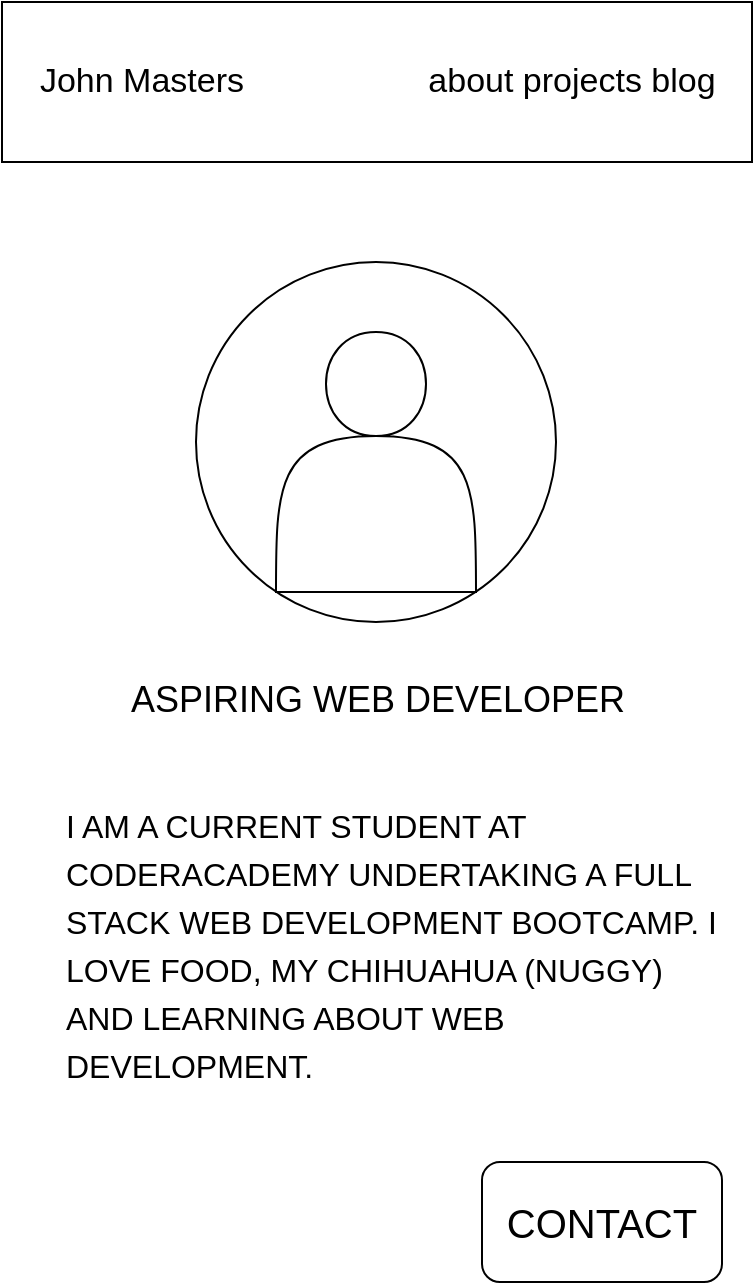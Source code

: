<mxfile version="20.2.3" type="device" pages="15"><diagram id="-Eg_fB1a26bI-QVa1ku9" name="mobile-index"><mxGraphModel dx="946" dy="587" grid="1" gridSize="10" guides="1" tooltips="1" connect="1" arrows="1" fold="1" page="1" pageScale="1" pageWidth="375" pageHeight="667" background="none" math="0" shadow="0"><root><mxCell id="0"/><mxCell id="1" parent="0"/><mxCell id="2C41ZASErjQ2a6DNqvWQ-2" value="&lt;div align=&quot;center&quot;&gt;&lt;br&gt;&lt;/div&gt;" style="rounded=0;whiteSpace=wrap;html=1;align=left;fontColor=#FFFFFF;" parent="1" vertex="1"><mxGeometry width="375" height="80" as="geometry"/></mxCell><mxCell id="2C41ZASErjQ2a6DNqvWQ-3" value="John Masters" style="text;html=1;strokeColor=none;fillColor=none;align=center;verticalAlign=middle;whiteSpace=wrap;rounded=0;fontSize=17;" parent="1" vertex="1"><mxGeometry y="25" width="140" height="30" as="geometry"/></mxCell><mxCell id="2C41ZASErjQ2a6DNqvWQ-6" value="&lt;div style=&quot;font-size: 17px;&quot; align=&quot;right&quot;&gt;about projects blog&lt;br style=&quot;font-size: 17px;&quot;&gt;&lt;/div&gt;" style="text;html=1;strokeColor=none;fillColor=none;align=center;verticalAlign=middle;whiteSpace=wrap;rounded=0;fontColor=#000000;fontSize=17;" parent="1" vertex="1"><mxGeometry x="195" y="25" width="180" height="30" as="geometry"/></mxCell><mxCell id="optrrjgQ3KV51tLDJ4c4-1" value="ASPIRING WEB DEVELOPER" style="text;html=1;strokeColor=none;fillColor=none;align=center;verticalAlign=middle;whiteSpace=wrap;rounded=0;fontSize=18;fontColor=#000000;" parent="1" vertex="1"><mxGeometry x="63" y="334" width="250" height="30" as="geometry"/></mxCell><mxCell id="optrrjgQ3KV51tLDJ4c4-3" value="" style="ellipse;whiteSpace=wrap;html=1;aspect=fixed;fontSize=20;fontColor=#000000;" parent="1" vertex="1"><mxGeometry x="97" y="130" width="180" height="180" as="geometry"/></mxCell><mxCell id="optrrjgQ3KV51tLDJ4c4-5" value="&lt;div align=&quot;center&quot;&gt;CONTACT&lt;/div&gt;" style="rounded=1;whiteSpace=wrap;html=1;fontSize=20;fontColor=#000000;align=center;" parent="1" vertex="1"><mxGeometry x="240" y="580" width="120" height="60" as="geometry"/></mxCell><mxCell id="WeJqWOeOHyrqZr63YCQU-1" value="&lt;font style=&quot;font-size: 16px;&quot;&gt;&lt;font style=&quot;font-size: 16px;&quot;&gt;I AM A CURRENT STUDENT AT CODERACADEMY UNDERTAKING A FULL STACK WEB DEVELOPMENT BOOTCAMP. I LOVE FOOD, MY CHIHUAHUA (NUGGY) AND &lt;/font&gt;LEARNING ABOUT WEB DEVELOPMENT.&lt;br&gt;&lt;/font&gt;" style="text;html=1;strokeColor=none;fillColor=none;align=left;verticalAlign=middle;whiteSpace=wrap;rounded=0;fontSize=20;fontColor=#000000;" parent="1" vertex="1"><mxGeometry x="30" y="410" width="330" height="120" as="geometry"/></mxCell><mxCell id="VcGDviM-e669FyuJSmpA-1" value="" style="shape=actor;whiteSpace=wrap;html=1;fontSize=20;fontColor=#000000;" parent="1" vertex="1"><mxGeometry x="137" y="165" width="100" height="130" as="geometry"/></mxCell></root></mxGraphModel></diagram><diagram name="mobile-about" id="ys8XOZ05LrauWwT6X7n-"><mxGraphModel dx="946" dy="587" grid="1" gridSize="10" guides="1" tooltips="1" connect="1" arrows="1" fold="1" page="1" pageScale="1" pageWidth="375" pageHeight="667" math="0" shadow="0"><root><mxCell id="JtzGYCs3OwT1d86Ngi5C-0"/><mxCell id="JtzGYCs3OwT1d86Ngi5C-1" parent="JtzGYCs3OwT1d86Ngi5C-0"/><mxCell id="JtzGYCs3OwT1d86Ngi5C-2" value="&lt;div align=&quot;center&quot;&gt;&lt;br&gt;&lt;/div&gt;" style="rounded=0;whiteSpace=wrap;html=1;align=left;fontColor=#FFFFFF;" parent="JtzGYCs3OwT1d86Ngi5C-1" vertex="1"><mxGeometry width="375" height="80" as="geometry"/></mxCell><mxCell id="JtzGYCs3OwT1d86Ngi5C-3" value="John Masters" style="text;html=1;strokeColor=none;fillColor=none;align=center;verticalAlign=middle;whiteSpace=wrap;rounded=0;fontSize=17;" parent="JtzGYCs3OwT1d86Ngi5C-1" vertex="1"><mxGeometry y="25" width="140" height="30" as="geometry"/></mxCell><mxCell id="JtzGYCs3OwT1d86Ngi5C-4" value="&lt;div style=&quot;font-size: 17px;&quot; align=&quot;right&quot;&gt;about projects blog&lt;br style=&quot;font-size: 17px;&quot;&gt;&lt;/div&gt;" style="text;html=1;strokeColor=none;fillColor=none;align=center;verticalAlign=middle;whiteSpace=wrap;rounded=0;fontColor=#000000;fontSize=17;" parent="JtzGYCs3OwT1d86Ngi5C-1" vertex="1"><mxGeometry x="195" y="25" width="180" height="30" as="geometry"/></mxCell><mxCell id="JtzGYCs3OwT1d86Ngi5C-7" value="&lt;div align=&quot;center&quot;&gt;CONTACT&lt;/div&gt;" style="rounded=1;whiteSpace=wrap;html=1;fontSize=20;fontColor=#000000;align=center;" parent="JtzGYCs3OwT1d86Ngi5C-1" vertex="1"><mxGeometry x="240" y="580" width="120" height="60" as="geometry"/></mxCell><mxCell id="aIlKYVZ9gPzYrQ9vW4Iw-0" value="&lt;h1 style=&quot;font-size: 21px;&quot;&gt;HELLO, I AM JOHN MASTERS.&lt;/h1&gt;&lt;p style=&quot;font-size: 20px;&quot;&gt;LOREM IPSUM DOLOR SIT AMET CONSECTETUR ADIPISICING ELIT. REPUDIANDAE &lt;br/&gt;NIHIL SOLUTA DISTINCTIO NOBIS HIC? NOBIS ATQUE EOS DESERUNT QUIDEM &lt;br/&gt;REPREHENDERIT, QUAS NECESSITATIBUS A VOLUPATUM EX TENETUR ASPERIORES &lt;br/&gt;MAJORES RATIONE APERIAM.&lt;/p&gt;" style="text;html=1;strokeColor=none;fillColor=none;spacing=5;spacingTop=-20;whiteSpace=wrap;overflow=hidden;rounded=0;fontSize=20;fontColor=#000000;" parent="JtzGYCs3OwT1d86Ngi5C-1" vertex="1"><mxGeometry x="38" y="140" width="300" height="380" as="geometry"/></mxCell></root></mxGraphModel></diagram><diagram name="mobile-projects" id="xz2NclYSIJVz3w13a_a0"><mxGraphModel dx="946" dy="587" grid="1" gridSize="10" guides="1" tooltips="1" connect="1" arrows="1" fold="1" page="1" pageScale="1" pageWidth="375" pageHeight="667" math="0" shadow="0"><root><mxCell id="zkIobvg0U4ZJdfGTMyPi-0"/><mxCell id="zkIobvg0U4ZJdfGTMyPi-1" parent="zkIobvg0U4ZJdfGTMyPi-0"/><mxCell id="zkIobvg0U4ZJdfGTMyPi-2" value="&lt;div align=&quot;center&quot;&gt;&lt;br&gt;&lt;/div&gt;" style="rounded=0;whiteSpace=wrap;html=1;align=left;fontColor=#FFFFFF;" parent="zkIobvg0U4ZJdfGTMyPi-1" vertex="1"><mxGeometry width="375" height="80" as="geometry"/></mxCell><mxCell id="zkIobvg0U4ZJdfGTMyPi-3" value="John Masters" style="text;html=1;strokeColor=none;fillColor=none;align=center;verticalAlign=middle;whiteSpace=wrap;rounded=0;fontSize=17;" parent="zkIobvg0U4ZJdfGTMyPi-1" vertex="1"><mxGeometry y="25" width="140" height="30" as="geometry"/></mxCell><mxCell id="zkIobvg0U4ZJdfGTMyPi-4" value="&lt;div style=&quot;font-size: 17px;&quot; align=&quot;right&quot;&gt;about projects blog&lt;br style=&quot;font-size: 17px;&quot;&gt;&lt;/div&gt;" style="text;html=1;strokeColor=none;fillColor=none;align=center;verticalAlign=middle;whiteSpace=wrap;rounded=0;fontColor=#000000;fontSize=17;" parent="zkIobvg0U4ZJdfGTMyPi-1" vertex="1"><mxGeometry x="195" y="25" width="180" height="30" as="geometry"/></mxCell><mxCell id="zkIobvg0U4ZJdfGTMyPi-5" value="&lt;div align=&quot;center&quot;&gt;CONTACT&lt;/div&gt;" style="rounded=1;whiteSpace=wrap;html=1;fontSize=20;fontColor=#000000;align=center;" parent="zkIobvg0U4ZJdfGTMyPi-1" vertex="1"><mxGeometry x="240" y="580" width="120" height="60" as="geometry"/></mxCell><mxCell id="QSytDaHSjZQEf2bVYEGm-1" value="" style="rounded=1;whiteSpace=wrap;html=1;strokeWidth=2;fillWeight=4;hachureGap=8;hachureAngle=45;fillColor=#1ba1e2;sketch=1;fontSize=26;fontColor=#000000;" parent="zkIobvg0U4ZJdfGTMyPi-1" vertex="1"><mxGeometry x="42" y="140" width="292" height="200" as="geometry"/></mxCell><mxCell id="xzmsCuegMMiB6AyX2A2M-1" value="&lt;h1 align=&quot;center&quot;&gt;Project Title&lt;br&gt;&lt;/h1&gt;&lt;p align=&quot;center&quot;&gt;Lorem ipsum dolor sit amet, consectetur adipisicing elit, sed do eiusmod tempor incididunt ut labore et dolore magna aliqua.&lt;/p&gt;" style="text;html=1;strokeColor=none;fillColor=none;spacing=5;spacingTop=-20;whiteSpace=wrap;overflow=hidden;rounded=0;fontSize=12;fontColor=#FF0000;verticalAlign=top;align=center;" parent="zkIobvg0U4ZJdfGTMyPi-1" vertex="1"><mxGeometry x="42" y="180" width="288" height="110" as="geometry"/></mxCell><mxCell id="xzmsCuegMMiB6AyX2A2M-5" value="" style="rounded=1;whiteSpace=wrap;html=1;strokeWidth=2;fillWeight=4;hachureGap=8;hachureAngle=45;fillColor=#1ba1e2;sketch=1;fontSize=26;fontColor=#000000;" parent="zkIobvg0U4ZJdfGTMyPi-1" vertex="1"><mxGeometry x="42" y="370" width="292" height="200" as="geometry"/></mxCell><mxCell id="xzmsCuegMMiB6AyX2A2M-6" value="&lt;h1 align=&quot;center&quot;&gt;Project Title&lt;br&gt;&lt;/h1&gt;&lt;p align=&quot;center&quot;&gt;Lorem ipsum dolor sit amet, consectetur adipisicing elit, sed do eiusmod tempor incididunt ut labore et dolore magna aliqua.&lt;/p&gt;" style="text;html=1;strokeColor=none;fillColor=none;spacing=5;spacingTop=-20;whiteSpace=wrap;overflow=hidden;rounded=0;fontSize=12;fontColor=#FF0000;verticalAlign=top;align=center;" parent="zkIobvg0U4ZJdfGTMyPi-1" vertex="1"><mxGeometry x="42" y="410" width="288" height="110" as="geometry"/></mxCell></root></mxGraphModel></diagram><diagram name="mobile-blogs" id="FemOubpAxG0hJMg_dUW5"><mxGraphModel dx="946" dy="725" grid="1" gridSize="10" guides="1" tooltips="1" connect="1" arrows="1" fold="1" page="1" pageScale="1" pageWidth="375" pageHeight="667" math="0" shadow="0"><root><mxCell id="mm9bXco2QXOWr-5J3ZGz-0"/><mxCell id="mm9bXco2QXOWr-5J3ZGz-1" parent="mm9bXco2QXOWr-5J3ZGz-0"/><mxCell id="mm9bXco2QXOWr-5J3ZGz-2" value="&lt;div align=&quot;center&quot;&gt;&lt;br&gt;&lt;/div&gt;" style="rounded=0;whiteSpace=wrap;html=1;align=left;fontColor=#FFFFFF;" parent="mm9bXco2QXOWr-5J3ZGz-1" vertex="1"><mxGeometry width="375" height="80" as="geometry"/></mxCell><mxCell id="mm9bXco2QXOWr-5J3ZGz-3" value="John Masters" style="text;html=1;strokeColor=none;fillColor=none;align=center;verticalAlign=middle;whiteSpace=wrap;rounded=0;fontSize=17;" parent="mm9bXco2QXOWr-5J3ZGz-1" vertex="1"><mxGeometry y="25" width="140" height="30" as="geometry"/></mxCell><mxCell id="mm9bXco2QXOWr-5J3ZGz-4" value="&lt;div style=&quot;font-size: 17px;&quot; align=&quot;right&quot;&gt;about projects blog&lt;br style=&quot;font-size: 17px;&quot;&gt;&lt;/div&gt;" style="text;html=1;strokeColor=none;fillColor=none;align=center;verticalAlign=middle;whiteSpace=wrap;rounded=0;fontColor=#000000;fontSize=17;" parent="mm9bXco2QXOWr-5J3ZGz-1" vertex="1"><mxGeometry x="195" y="25" width="180" height="30" as="geometry"/></mxCell><mxCell id="mm9bXco2QXOWr-5J3ZGz-5" value="&lt;div align=&quot;center&quot;&gt;CONTACT&lt;/div&gt;" style="rounded=1;whiteSpace=wrap;html=1;fontSize=20;fontColor=#000000;align=center;" parent="mm9bXco2QXOWr-5J3ZGz-1" vertex="1"><mxGeometry x="240" y="580" width="120" height="60" as="geometry"/></mxCell><mxCell id="iCOLfpKaGlsw_TnJRy_I-2" value="img" style="rounded=0;whiteSpace=wrap;html=1;fontSize=38;fontColor=#FF0000;" parent="mm9bXco2QXOWr-5J3ZGz-1" vertex="1"><mxGeometry x="22" y="120" width="160" height="120" as="geometry"/></mxCell><mxCell id="dE90YiHIYENf2gbAa1Oq-0" value="&lt;h1 style=&quot;font-size: 13px;&quot;&gt;&lt;font style=&quot;font-size: 13px;&quot;&gt;BLOG TITLE&lt;/font&gt;&lt;/h1&gt;&lt;p style=&quot;font-size: 13px;&quot;&gt;&lt;font style=&quot;font-size: 13px;&quot;&gt;LOREM IPSUM DOLOR SIT AMET CONSECTETUR ADIPISICING ELIT. REPUDIANDAE &lt;br style=&quot;font-size: 13px;&quot;&gt;NIHIL SOLUTA DISTINCTIO NOBIS HIC?&lt;br&gt;&lt;/font&gt;&lt;/p&gt;" style="text;html=1;strokeColor=none;fillColor=none;spacing=5;spacingTop=-20;whiteSpace=wrap;overflow=hidden;rounded=0;fontSize=13;fontColor=#000000;" parent="mm9bXco2QXOWr-5J3ZGz-1" vertex="1"><mxGeometry x="181" y="120" width="172" height="120" as="geometry"/></mxCell><mxCell id="dE90YiHIYENf2gbAa1Oq-1" value="img" style="rounded=0;whiteSpace=wrap;html=1;fontSize=38;fontColor=#FF0000;" parent="mm9bXco2QXOWr-5J3ZGz-1" vertex="1"><mxGeometry x="193" y="274" width="160" height="120" as="geometry"/></mxCell><mxCell id="dE90YiHIYENf2gbAa1Oq-2" value="&lt;h1 style=&quot;font-size: 13px;&quot;&gt;&lt;font style=&quot;font-size: 13px;&quot;&gt;BLOG TITLE&lt;/font&gt;&lt;/h1&gt;&lt;p style=&quot;font-size: 13px;&quot;&gt;&lt;font style=&quot;font-size: 13px;&quot;&gt;LOREM IPSUM DOLOR SIT AMET CONSECTETUR ADIPISICING ELIT. REPUDIANDAE &lt;br style=&quot;font-size: 13px;&quot;&gt;NIHIL SOLUTA DISTINCTIO NOBIS HIC?&lt;br&gt;&lt;/font&gt;&lt;/p&gt;" style="text;html=1;strokeColor=none;fillColor=none;spacing=5;spacingTop=-20;whiteSpace=wrap;overflow=hidden;rounded=0;fontSize=13;fontColor=#000000;" parent="mm9bXco2QXOWr-5J3ZGz-1" vertex="1"><mxGeometry x="21" y="274" width="172" height="120" as="geometry"/></mxCell><mxCell id="dE90YiHIYENf2gbAa1Oq-3" value="img" style="rounded=0;whiteSpace=wrap;html=1;fontSize=38;fontColor=#FF0000;" parent="mm9bXco2QXOWr-5J3ZGz-1" vertex="1"><mxGeometry x="22" y="430" width="160" height="120" as="geometry"/></mxCell><mxCell id="dE90YiHIYENf2gbAa1Oq-4" value="&lt;h1 style=&quot;font-size: 13px;&quot;&gt;&lt;font style=&quot;font-size: 13px;&quot;&gt;BLOG TITLE&lt;/font&gt;&lt;/h1&gt;&lt;p style=&quot;font-size: 13px;&quot;&gt;&lt;font style=&quot;font-size: 13px;&quot;&gt;LOREM IPSUM DOLOR SIT AMET CONSECTETUR ADIPISICING ELIT. REPUDIANDAE &lt;br style=&quot;font-size: 13px;&quot;&gt;NIHIL SOLUTA DISTINCTIO NOBIS HIC?&lt;br&gt;&lt;/font&gt;&lt;/p&gt;" style="text;html=1;strokeColor=none;fillColor=none;spacing=5;spacingTop=-20;whiteSpace=wrap;overflow=hidden;rounded=0;fontSize=13;fontColor=#000000;" parent="mm9bXco2QXOWr-5J3ZGz-1" vertex="1"><mxGeometry x="181" y="430" width="172" height="120" as="geometry"/></mxCell></root></mxGraphModel></diagram><diagram name="mobile-blog-expanded" id="Bi7lje4E60a1TUkykYnZ"><mxGraphModel dx="946" dy="725" grid="1" gridSize="10" guides="1" tooltips="1" connect="1" arrows="1" fold="1" page="1" pageScale="1" pageWidth="375" pageHeight="667" math="0" shadow="0"><root><mxCell id="g-2mu_i4tXcUu3l6Sk-Q-0"/><mxCell id="g-2mu_i4tXcUu3l6Sk-Q-1" parent="g-2mu_i4tXcUu3l6Sk-Q-0"/><mxCell id="g-2mu_i4tXcUu3l6Sk-Q-2" value="&lt;div align=&quot;center&quot;&gt;&lt;br&gt;&lt;/div&gt;" style="rounded=0;whiteSpace=wrap;html=1;align=left;fontColor=#FFFFFF;" parent="g-2mu_i4tXcUu3l6Sk-Q-1" vertex="1"><mxGeometry width="375" height="80" as="geometry"/></mxCell><mxCell id="g-2mu_i4tXcUu3l6Sk-Q-3" value="John Masters" style="text;html=1;strokeColor=none;fillColor=none;align=center;verticalAlign=middle;whiteSpace=wrap;rounded=0;fontSize=17;" parent="g-2mu_i4tXcUu3l6Sk-Q-1" vertex="1"><mxGeometry y="25" width="140" height="30" as="geometry"/></mxCell><mxCell id="g-2mu_i4tXcUu3l6Sk-Q-4" value="&lt;div style=&quot;font-size: 17px;&quot; align=&quot;right&quot;&gt;about projects blog&lt;br style=&quot;font-size: 17px;&quot;&gt;&lt;/div&gt;" style="text;html=1;strokeColor=none;fillColor=none;align=center;verticalAlign=middle;whiteSpace=wrap;rounded=0;fontColor=#000000;fontSize=17;" parent="g-2mu_i4tXcUu3l6Sk-Q-1" vertex="1"><mxGeometry x="195" y="25" width="180" height="30" as="geometry"/></mxCell><mxCell id="g-2mu_i4tXcUu3l6Sk-Q-5" value="&lt;div align=&quot;center&quot;&gt;CONTACT&lt;/div&gt;" style="rounded=1;whiteSpace=wrap;html=1;fontSize=20;fontColor=#000000;align=center;" parent="g-2mu_i4tXcUu3l6Sk-Q-1" vertex="1"><mxGeometry x="240" y="580" width="120" height="60" as="geometry"/></mxCell><mxCell id="g-2mu_i4tXcUu3l6Sk-Q-6" value="img" style="rounded=0;whiteSpace=wrap;html=1;fontSize=38;fontColor=#FF0000;" parent="g-2mu_i4tXcUu3l6Sk-Q-1" vertex="1"><mxGeometry x="54" y="110" width="267" height="160" as="geometry"/></mxCell><mxCell id="g-2mu_i4tXcUu3l6Sk-Q-7" value="&lt;h1 style=&quot;font-size: 16px;&quot;&gt;&lt;font style=&quot;font-size: 16px;&quot;&gt;BLOG TITLE&lt;/font&gt;&lt;/h1&gt;&lt;p style=&quot;font-size: 16px;&quot;&gt;&lt;font style=&quot;font-size: 16px;&quot;&gt;&lt;span style=&quot;&quot;&gt;LOREM IPSUM DOLOR SIT AMET CONSECTETUR ADIPISICING ELIT. REPUDIANDAE&lt;/span&gt;&lt;br style=&quot;&quot;&gt;&lt;span style=&quot;&quot;&gt;NIHIL SOLUTA DISTINCTIO NOBIS HIC? NOBIS ATQUE EOS DESERUNT QUIDEM&lt;/span&gt;&lt;br style=&quot;&quot;&gt;&lt;span style=&quot;&quot;&gt;REPREHENDERIT, QUAS NECESSITATIBUS A VOLUPATUM EX TENETUR ASPERIORES&lt;/span&gt;&lt;br style=&quot;&quot;&gt;&lt;span style=&quot;&quot;&gt;MAJORES RATIONE APERIAM.&lt;/span&gt;&lt;br&gt;&lt;/font&gt;&lt;/p&gt;" style="text;html=1;strokeColor=none;fillColor=none;spacing=5;spacingTop=-20;whiteSpace=wrap;overflow=hidden;rounded=0;fontSize=13;fontColor=#000000;" parent="g-2mu_i4tXcUu3l6Sk-Q-1" vertex="1"><mxGeometry x="54" y="300" width="266" height="250" as="geometry"/></mxCell></root></mxGraphModel></diagram><diagram id="m0ULr5zHe02xdXgHXYFi" name="tablet-index"><mxGraphModel dx="946" dy="725" grid="1" gridSize="10" guides="1" tooltips="1" connect="1" arrows="1" fold="1" page="1" pageScale="1" pageWidth="1002" pageHeight="626" math="0" shadow="0"><root><mxCell id="0"/><mxCell id="1" parent="0"/><mxCell id="cnzvRSNy0oKob5G_-ViG-1" value="&lt;div align=&quot;center&quot;&gt;&lt;br&gt;&lt;/div&gt;" style="rounded=0;whiteSpace=wrap;html=1;align=left;fontColor=#FFFFFF;" parent="1" vertex="1"><mxGeometry width="1000" height="80" as="geometry"/></mxCell><mxCell id="cnzvRSNy0oKob5G_-ViG-2" value="John Masters" style="text;html=1;strokeColor=none;fillColor=none;align=center;verticalAlign=middle;whiteSpace=wrap;rounded=0;fontSize=18;" parent="1" vertex="1"><mxGeometry y="25" width="150" height="30" as="geometry"/></mxCell><mxCell id="cnzvRSNy0oKob5G_-ViG-3" value="&lt;div style=&quot;font-size: 18px;&quot; align=&quot;right&quot;&gt;about projects blog&lt;br style=&quot;font-size: 18px;&quot;&gt;&lt;/div&gt;" style="text;html=1;strokeColor=none;fillColor=none;align=center;verticalAlign=middle;whiteSpace=wrap;rounded=0;fontColor=#000000;fontSize=18;" parent="1" vertex="1"><mxGeometry x="820" y="25" width="180" height="30" as="geometry"/></mxCell><mxCell id="Fgb8xhETYfOSvgyUPoon-1" value="ASPIRING WEB DEVELOPER" style="text;html=1;strokeColor=none;fillColor=none;align=center;verticalAlign=middle;whiteSpace=wrap;rounded=0;fontSize=18;fontColor=#000000;" parent="1" vertex="1"><mxGeometry x="170" y="25" width="250" height="30" as="geometry"/></mxCell><mxCell id="7Zqe7KaZSrgaq1m5t1VU-1" value="&lt;div style=&quot;font-size: 20px;&quot; align=&quot;left&quot;&gt;&lt;font style=&quot;font-size: 20px;&quot;&gt;Mobile: 0413 515 596&lt;/font&gt;&lt;font style=&quot;font-size: 20px;&quot;&gt;&lt;br style=&quot;&quot;&gt;&lt;font style=&quot;font-size: 20px;&quot;&gt;Email: johnmasters@email.com&lt;/font&gt;&lt;/font&gt;&lt;font style=&quot;font-size: 20px;&quot;&gt;&lt;br style=&quot;&quot;&gt;&lt;/font&gt;&lt;/div&gt;&lt;font style=&quot;font-size: 20px;&quot;&gt;GitHub: github.com/john-masters&lt;br style=&quot;&quot;&gt;&lt;/font&gt;" style="rounded=1;whiteSpace=wrap;html=1;fontSize=13;fontColor=#000000;align=left;spacingLeft=10;" parent="1" vertex="1"><mxGeometry x="640" y="500" width="320" height="100" as="geometry"/></mxCell><mxCell id="8wfz5MoODnic32KCOV3B-1" value="ASPIRING WEB DEVELOPER" style="text;html=1;strokeColor=none;fillColor=none;align=center;verticalAlign=middle;whiteSpace=wrap;rounded=0;fontSize=18;fontColor=#000000;" parent="1" vertex="1"><mxGeometry x="43" y="354" width="250" height="30" as="geometry"/></mxCell><mxCell id="8wfz5MoODnic32KCOV3B-3" value="&lt;font style=&quot;font-size: 16px;&quot;&gt;&lt;font style=&quot;font-size: 16px;&quot;&gt;I AM A CURRENT STUDENT AT CODERACADEMY UNDERTAKING A FULL STACK WEB DEVELOPMENT BOOTCAMP. I LOVE FOOD, MY CHIHUAHUA (NUGGY) AND &lt;/font&gt;LEARNING ABOUT WEB DEVELOPMENT.&lt;br&gt;&lt;/font&gt;" style="text;html=1;strokeColor=none;fillColor=none;align=left;verticalAlign=middle;whiteSpace=wrap;rounded=0;fontSize=20;fontColor=#000000;" parent="1" vertex="1"><mxGeometry x="350" y="210" width="330" height="120" as="geometry"/></mxCell><mxCell id="8PgEnCGNz8MZevep_iZL-1" value="" style="ellipse;whiteSpace=wrap;html=1;aspect=fixed;fontSize=20;fontColor=#000000;" parent="1" vertex="1"><mxGeometry x="78" y="150" width="180" height="180" as="geometry"/></mxCell><mxCell id="8PgEnCGNz8MZevep_iZL-2" value="" style="shape=actor;whiteSpace=wrap;html=1;fontSize=20;fontColor=#000000;" parent="1" vertex="1"><mxGeometry x="109.5" y="160" width="117" height="140" as="geometry"/></mxCell></root></mxGraphModel></diagram><diagram name="tablet-about" id="cUe1b2G5dN67sagBYHUY"><mxGraphModel dx="946" dy="725" grid="1" gridSize="10" guides="1" tooltips="1" connect="1" arrows="1" fold="1" page="1" pageScale="1" pageWidth="1002" pageHeight="626" math="0" shadow="0"><root><mxCell id="AT65xl6nvYKamRGWHYuY-0"/><mxCell id="AT65xl6nvYKamRGWHYuY-1" parent="AT65xl6nvYKamRGWHYuY-0"/><mxCell id="AT65xl6nvYKamRGWHYuY-2" value="&lt;div align=&quot;center&quot;&gt;&lt;br&gt;&lt;/div&gt;" style="rounded=0;whiteSpace=wrap;html=1;align=left;fontColor=#FFFFFF;" parent="AT65xl6nvYKamRGWHYuY-1" vertex="1"><mxGeometry width="1000" height="80" as="geometry"/></mxCell><mxCell id="AT65xl6nvYKamRGWHYuY-3" value="John Masters" style="text;html=1;strokeColor=none;fillColor=none;align=center;verticalAlign=middle;whiteSpace=wrap;rounded=0;fontSize=18;" parent="AT65xl6nvYKamRGWHYuY-1" vertex="1"><mxGeometry y="25" width="150" height="30" as="geometry"/></mxCell><mxCell id="AT65xl6nvYKamRGWHYuY-4" value="&lt;div style=&quot;font-size: 18px;&quot; align=&quot;right&quot;&gt;about projects blog&lt;br style=&quot;font-size: 18px;&quot;&gt;&lt;/div&gt;" style="text;html=1;strokeColor=none;fillColor=none;align=center;verticalAlign=middle;whiteSpace=wrap;rounded=0;fontColor=#000000;fontSize=18;" parent="AT65xl6nvYKamRGWHYuY-1" vertex="1"><mxGeometry x="820" y="25" width="180" height="30" as="geometry"/></mxCell><mxCell id="AT65xl6nvYKamRGWHYuY-5" value="ASPIRING WEB DEVELOPER" style="text;html=1;strokeColor=none;fillColor=none;align=center;verticalAlign=middle;whiteSpace=wrap;rounded=0;fontSize=18;fontColor=#000000;" parent="AT65xl6nvYKamRGWHYuY-1" vertex="1"><mxGeometry x="170" y="25" width="250" height="30" as="geometry"/></mxCell><mxCell id="AT65xl6nvYKamRGWHYuY-6" value="&lt;div style=&quot;font-size: 20px;&quot; align=&quot;left&quot;&gt;&lt;font style=&quot;font-size: 20px;&quot;&gt;Mobile: 0413 515 596&lt;/font&gt;&lt;font style=&quot;font-size: 20px;&quot;&gt;&lt;br style=&quot;&quot;&gt;&lt;font style=&quot;font-size: 20px;&quot;&gt;Email: johnmasters@email.com&lt;/font&gt;&lt;/font&gt;&lt;font style=&quot;font-size: 20px;&quot;&gt;&lt;br style=&quot;&quot;&gt;&lt;/font&gt;&lt;/div&gt;&lt;font style=&quot;font-size: 20px;&quot;&gt;GitHub: github.com/john-masters&lt;br style=&quot;&quot;&gt;&lt;/font&gt;" style="rounded=1;whiteSpace=wrap;html=1;fontSize=13;fontColor=#000000;align=left;spacingLeft=10;" parent="AT65xl6nvYKamRGWHYuY-1" vertex="1"><mxGeometry x="640" y="500" width="320" height="100" as="geometry"/></mxCell><mxCell id="Nw1ApZKspBVWXm-0hOce-0" value="&lt;h1 style=&quot;font-size: 21px;&quot;&gt;HELLO, I AM JOHN MASTERS.&lt;/h1&gt;&lt;p style=&quot;font-size: 20px;&quot;&gt;LOREM IPSUM DOLOR SIT AMET CONSECTETUR ADIPISICING ELIT. REPUDIANDAE &lt;br/&gt;NIHIL SOLUTA DISTINCTIO NOBIS HIC? NOBIS ATQUE EOS DESERUNT QUIDEM &lt;br/&gt;REPREHENDERIT, QUAS NECESSITATIBUS A VOLUPATUM EX TENETUR ASPERIORES &lt;br/&gt;MAJORES RATIONE APERIAM.&lt;/p&gt;" style="text;html=1;strokeColor=none;fillColor=none;spacing=5;spacingTop=-20;whiteSpace=wrap;overflow=hidden;rounded=0;fontSize=20;fontColor=#000000;" parent="AT65xl6nvYKamRGWHYuY-1" vertex="1"><mxGeometry x="235" y="198" width="532" height="230" as="geometry"/></mxCell></root></mxGraphModel></diagram><diagram name="tablet-projects" id="DwIvZBAph1eEE7Lo2o8D"><mxGraphModel dx="946" dy="725" grid="1" gridSize="10" guides="1" tooltips="1" connect="1" arrows="1" fold="1" page="1" pageScale="1" pageWidth="1002" pageHeight="626" math="0" shadow="0"><root><mxCell id="RAJJnivJmxUqKt-n9l3P-0"/><mxCell id="RAJJnivJmxUqKt-n9l3P-1" parent="RAJJnivJmxUqKt-n9l3P-0"/><mxCell id="RAJJnivJmxUqKt-n9l3P-2" value="&lt;div align=&quot;center&quot;&gt;&lt;br&gt;&lt;/div&gt;" style="rounded=0;whiteSpace=wrap;html=1;align=left;fontColor=#FFFFFF;" parent="RAJJnivJmxUqKt-n9l3P-1" vertex="1"><mxGeometry width="1000" height="80" as="geometry"/></mxCell><mxCell id="RAJJnivJmxUqKt-n9l3P-3" value="John Masters" style="text;html=1;strokeColor=none;fillColor=none;align=center;verticalAlign=middle;whiteSpace=wrap;rounded=0;fontSize=18;" parent="RAJJnivJmxUqKt-n9l3P-1" vertex="1"><mxGeometry y="25" width="150" height="30" as="geometry"/></mxCell><mxCell id="RAJJnivJmxUqKt-n9l3P-4" value="&lt;div style=&quot;font-size: 18px;&quot; align=&quot;right&quot;&gt;about projects blog&lt;br style=&quot;font-size: 18px;&quot;&gt;&lt;/div&gt;" style="text;html=1;strokeColor=none;fillColor=none;align=center;verticalAlign=middle;whiteSpace=wrap;rounded=0;fontColor=#000000;fontSize=18;" parent="RAJJnivJmxUqKt-n9l3P-1" vertex="1"><mxGeometry x="820" y="25" width="180" height="30" as="geometry"/></mxCell><mxCell id="RAJJnivJmxUqKt-n9l3P-5" value="ASPIRING WEB DEVELOPER" style="text;html=1;strokeColor=none;fillColor=none;align=center;verticalAlign=middle;whiteSpace=wrap;rounded=0;fontSize=18;fontColor=#000000;" parent="RAJJnivJmxUqKt-n9l3P-1" vertex="1"><mxGeometry x="170" y="25" width="250" height="30" as="geometry"/></mxCell><mxCell id="RAJJnivJmxUqKt-n9l3P-6" value="&lt;div style=&quot;font-size: 17px;&quot; align=&quot;left&quot;&gt;&lt;font style=&quot;font-size: 17px;&quot;&gt;Mobile: 0413 515 596&lt;/font&gt;&lt;font style=&quot;font-size: 17px;&quot;&gt;&lt;br style=&quot;&quot;&gt;&lt;font style=&quot;font-size: 17px;&quot;&gt;Email: johnmasters@email.com&lt;/font&gt;&lt;/font&gt;&lt;font style=&quot;font-size: 17px;&quot;&gt;&lt;br style=&quot;&quot;&gt;&lt;/font&gt;&lt;/div&gt;&lt;font style=&quot;font-size: 17px;&quot;&gt;GitHub: github.com/john-masters&lt;br style=&quot;&quot;&gt;&lt;/font&gt;" style="rounded=1;whiteSpace=wrap;html=1;fontSize=13;fontColor=#000000;align=left;spacingLeft=10;" parent="RAJJnivJmxUqKt-n9l3P-1" vertex="1"><mxGeometry x="660" y="520" width="300" height="80" as="geometry"/></mxCell><mxCell id="i0r2Rz3duRx3n2pvjn5C-0" value="" style="rounded=1;whiteSpace=wrap;html=1;strokeWidth=2;fillWeight=4;hachureGap=8;hachureAngle=45;fillColor=#1ba1e2;sketch=1;fontSize=26;fontColor=#000000;" parent="RAJJnivJmxUqKt-n9l3P-1" vertex="1"><mxGeometry x="70" y="120" width="268" height="180" as="geometry"/></mxCell><mxCell id="i0r2Rz3duRx3n2pvjn5C-1" value="&lt;h1 align=&quot;center&quot;&gt;Project Title&lt;br&gt;&lt;/h1&gt;&lt;p align=&quot;center&quot;&gt;Lorem ipsum dolor sit amet, consectetur adipisicing elit, sed do eiusmod tempor incididunt ut labore et dolore magna aliqua.&lt;/p&gt;" style="text;html=1;strokeColor=none;fillColor=none;spacing=5;spacingTop=-20;whiteSpace=wrap;overflow=hidden;rounded=0;fontSize=12;fontColor=#FF0000;verticalAlign=top;align=center;" parent="RAJJnivJmxUqKt-n9l3P-1" vertex="1"><mxGeometry x="70" y="160" width="268" height="110" as="geometry"/></mxCell><mxCell id="i0r2Rz3duRx3n2pvjn5C-7" value="" style="rounded=1;whiteSpace=wrap;html=1;strokeWidth=2;fillWeight=4;hachureGap=8;hachureAngle=45;fillColor=#1ba1e2;sketch=1;fontSize=26;fontColor=#000000;" parent="RAJJnivJmxUqKt-n9l3P-1" vertex="1"><mxGeometry x="366" y="120" width="268" height="180" as="geometry"/></mxCell><mxCell id="i0r2Rz3duRx3n2pvjn5C-8" value="&lt;h1 align=&quot;center&quot;&gt;Project Title&lt;br&gt;&lt;/h1&gt;&lt;p align=&quot;center&quot;&gt;Lorem ipsum dolor sit amet, consectetur adipisicing elit, sed do eiusmod tempor incididunt ut labore et dolore magna aliqua.&lt;/p&gt;" style="text;html=1;strokeColor=none;fillColor=none;spacing=5;spacingTop=-20;whiteSpace=wrap;overflow=hidden;rounded=0;fontSize=12;fontColor=#FF0000;verticalAlign=top;align=center;" parent="RAJJnivJmxUqKt-n9l3P-1" vertex="1"><mxGeometry x="366" y="160" width="268" height="110" as="geometry"/></mxCell><mxCell id="i0r2Rz3duRx3n2pvjn5C-9" value="" style="rounded=1;whiteSpace=wrap;html=1;strokeWidth=2;fillWeight=4;hachureGap=8;hachureAngle=45;fillColor=#1ba1e2;sketch=1;fontSize=26;fontColor=#000000;" parent="RAJJnivJmxUqKt-n9l3P-1" vertex="1"><mxGeometry x="660" y="120" width="268" height="180" as="geometry"/></mxCell><mxCell id="i0r2Rz3duRx3n2pvjn5C-10" value="&lt;h1 align=&quot;center&quot;&gt;Project Title&lt;br&gt;&lt;/h1&gt;&lt;p align=&quot;center&quot;&gt;Lorem ipsum dolor sit amet, consectetur adipisicing elit, sed do eiusmod tempor incididunt ut labore et dolore magna aliqua.&lt;/p&gt;" style="text;html=1;strokeColor=none;fillColor=none;spacing=5;spacingTop=-20;whiteSpace=wrap;overflow=hidden;rounded=0;fontSize=12;fontColor=#FF0000;verticalAlign=top;align=center;" parent="RAJJnivJmxUqKt-n9l3P-1" vertex="1"><mxGeometry x="660" y="160" width="268" height="110" as="geometry"/></mxCell><mxCell id="i0r2Rz3duRx3n2pvjn5C-11" value="" style="rounded=1;whiteSpace=wrap;html=1;strokeWidth=2;fillWeight=4;hachureGap=8;hachureAngle=45;fillColor=#1ba1e2;sketch=1;fontSize=26;fontColor=#000000;" parent="RAJJnivJmxUqKt-n9l3P-1" vertex="1"><mxGeometry x="70" y="330" width="268" height="180" as="geometry"/></mxCell><mxCell id="i0r2Rz3duRx3n2pvjn5C-12" value="&lt;h1 align=&quot;center&quot;&gt;Project Title&lt;br&gt;&lt;/h1&gt;&lt;p align=&quot;center&quot;&gt;Lorem ipsum dolor sit amet, consectetur adipisicing elit, sed do eiusmod tempor incididunt ut labore et dolore magna aliqua.&lt;/p&gt;" style="text;html=1;strokeColor=none;fillColor=none;spacing=5;spacingTop=-20;whiteSpace=wrap;overflow=hidden;rounded=0;fontSize=12;fontColor=#FF0000;verticalAlign=top;align=center;" parent="RAJJnivJmxUqKt-n9l3P-1" vertex="1"><mxGeometry x="70" y="370" width="268" height="110" as="geometry"/></mxCell><mxCell id="i0r2Rz3duRx3n2pvjn5C-13" value="" style="rounded=1;whiteSpace=wrap;html=1;strokeWidth=2;fillWeight=4;hachureGap=8;hachureAngle=45;fillColor=#1ba1e2;sketch=1;fontSize=26;fontColor=#000000;" parent="RAJJnivJmxUqKt-n9l3P-1" vertex="1"><mxGeometry x="366" y="330" width="268" height="180" as="geometry"/></mxCell><mxCell id="i0r2Rz3duRx3n2pvjn5C-14" value="&lt;h1 align=&quot;center&quot;&gt;Project Title&lt;br&gt;&lt;/h1&gt;&lt;p align=&quot;center&quot;&gt;Lorem ipsum dolor sit amet, consectetur adipisicing elit, sed do eiusmod tempor incididunt ut labore et dolore magna aliqua.&lt;/p&gt;" style="text;html=1;strokeColor=none;fillColor=none;spacing=5;spacingTop=-20;whiteSpace=wrap;overflow=hidden;rounded=0;fontSize=12;fontColor=#FF0000;verticalAlign=top;align=center;" parent="RAJJnivJmxUqKt-n9l3P-1" vertex="1"><mxGeometry x="366" y="370" width="268" height="110" as="geometry"/></mxCell><mxCell id="i0r2Rz3duRx3n2pvjn5C-15" value="" style="rounded=1;whiteSpace=wrap;html=1;strokeWidth=2;fillWeight=4;hachureGap=8;hachureAngle=45;fillColor=#1ba1e2;sketch=1;fontSize=26;fontColor=#000000;" parent="RAJJnivJmxUqKt-n9l3P-1" vertex="1"><mxGeometry x="660" y="330" width="268" height="180" as="geometry"/></mxCell><mxCell id="i0r2Rz3duRx3n2pvjn5C-16" value="&lt;h1 align=&quot;center&quot;&gt;Project Title&lt;br&gt;&lt;/h1&gt;&lt;p align=&quot;center&quot;&gt;Lorem ipsum dolor sit amet, consectetur adipisicing elit, sed do eiusmod tempor incididunt ut labore et dolore magna aliqua.&lt;/p&gt;" style="text;html=1;strokeColor=none;fillColor=none;spacing=5;spacingTop=-20;whiteSpace=wrap;overflow=hidden;rounded=0;fontSize=12;fontColor=#FF0000;verticalAlign=top;align=center;" parent="RAJJnivJmxUqKt-n9l3P-1" vertex="1"><mxGeometry x="660" y="370" width="268" height="110" as="geometry"/></mxCell></root></mxGraphModel></diagram><diagram name="tablet-blogs" id="sAu_WqK1cAoKBjuk-e5a"><mxGraphModel dx="946" dy="725" grid="1" gridSize="10" guides="1" tooltips="1" connect="1" arrows="1" fold="1" page="1" pageScale="1" pageWidth="1002" pageHeight="626" math="0" shadow="0"><root><mxCell id="3KPd-nX5pQqk7J6H5QG1-0"/><mxCell id="3KPd-nX5pQqk7J6H5QG1-1" parent="3KPd-nX5pQqk7J6H5QG1-0"/><mxCell id="3KPd-nX5pQqk7J6H5QG1-2" value="&lt;div align=&quot;center&quot;&gt;&lt;br&gt;&lt;/div&gt;" style="rounded=0;whiteSpace=wrap;html=1;align=left;fontColor=#FFFFFF;" parent="3KPd-nX5pQqk7J6H5QG1-1" vertex="1"><mxGeometry width="1000" height="80" as="geometry"/></mxCell><mxCell id="3KPd-nX5pQqk7J6H5QG1-3" value="John Masters" style="text;html=1;strokeColor=none;fillColor=none;align=center;verticalAlign=middle;whiteSpace=wrap;rounded=0;fontSize=18;" parent="3KPd-nX5pQqk7J6H5QG1-1" vertex="1"><mxGeometry y="25" width="150" height="30" as="geometry"/></mxCell><mxCell id="3KPd-nX5pQqk7J6H5QG1-4" value="&lt;div style=&quot;font-size: 18px;&quot; align=&quot;right&quot;&gt;about projects blog&lt;br style=&quot;font-size: 18px;&quot;&gt;&lt;/div&gt;" style="text;html=1;strokeColor=none;fillColor=none;align=center;verticalAlign=middle;whiteSpace=wrap;rounded=0;fontColor=#000000;fontSize=18;" parent="3KPd-nX5pQqk7J6H5QG1-1" vertex="1"><mxGeometry x="820" y="25" width="180" height="30" as="geometry"/></mxCell><mxCell id="3KPd-nX5pQqk7J6H5QG1-5" value="ASPIRING WEB DEVELOPER" style="text;html=1;strokeColor=none;fillColor=none;align=center;verticalAlign=middle;whiteSpace=wrap;rounded=0;fontSize=18;fontColor=#000000;" parent="3KPd-nX5pQqk7J6H5QG1-1" vertex="1"><mxGeometry x="170" y="25" width="250" height="30" as="geometry"/></mxCell><mxCell id="3KPd-nX5pQqk7J6H5QG1-6" value="&lt;div style=&quot;font-size: 17px;&quot; align=&quot;left&quot;&gt;&lt;font style=&quot;font-size: 17px;&quot;&gt;Mobile: 0413 515 596&lt;/font&gt;&lt;font style=&quot;font-size: 17px;&quot;&gt;&lt;br style=&quot;&quot;&gt;&lt;font style=&quot;font-size: 17px;&quot;&gt;Email: johnmasters@email.com&lt;/font&gt;&lt;/font&gt;&lt;font style=&quot;font-size: 17px;&quot;&gt;&lt;br style=&quot;&quot;&gt;&lt;/font&gt;&lt;/div&gt;&lt;font style=&quot;font-size: 17px;&quot;&gt;GitHub: github.com/john-masters&lt;br style=&quot;&quot;&gt;&lt;/font&gt;" style="rounded=1;whiteSpace=wrap;html=1;fontSize=13;fontColor=#000000;align=left;spacingLeft=10;" parent="3KPd-nX5pQqk7J6H5QG1-1" vertex="1"><mxGeometry x="660" y="520" width="300" height="80" as="geometry"/></mxCell><mxCell id="WVESFgn_AQyBuP9bjlIf-0" value="img" style="rounded=0;whiteSpace=wrap;html=1;fontSize=38;fontColor=#FF0000;" parent="3KPd-nX5pQqk7J6H5QG1-1" vertex="1"><mxGeometry x="120" y="120" width="376" height="120" as="geometry"/></mxCell><mxCell id="WVESFgn_AQyBuP9bjlIf-1" value="&lt;h1 style=&quot;font-size: 13px;&quot;&gt;&lt;font style=&quot;font-size: 13px;&quot;&gt;BLOG TITLE&lt;/font&gt;&lt;/h1&gt;&lt;p style=&quot;font-size: 13px;&quot;&gt;&lt;font style=&quot;font-size: 13px;&quot;&gt;LOREM IPSUM DOLOR SIT AMET CONSECTETUR ADIPISICING ELIT. REPUDIANDAE &lt;br style=&quot;font-size: 13px;&quot;&gt;NIHIL SOLUTA DISTINCTIO NOBIS HIC?&lt;br&gt;&lt;/font&gt;&lt;/p&gt;" style="text;html=1;strokeColor=none;fillColor=none;spacing=5;spacingTop=-20;whiteSpace=wrap;overflow=hidden;rounded=0;fontSize=13;fontColor=#000000;" parent="3KPd-nX5pQqk7J6H5QG1-1" vertex="1"><mxGeometry x="495" y="120" width="385" height="120" as="geometry"/></mxCell><mxCell id="WVESFgn_AQyBuP9bjlIf-2" value="img" style="rounded=0;whiteSpace=wrap;html=1;fontSize=38;fontColor=#FF0000;" parent="3KPd-nX5pQqk7J6H5QG1-1" vertex="1"><mxGeometry x="507" y="264" width="373" height="120" as="geometry"/></mxCell><mxCell id="WVESFgn_AQyBuP9bjlIf-3" value="&lt;h1 style=&quot;font-size: 13px;&quot;&gt;&lt;font style=&quot;font-size: 13px;&quot;&gt;BLOG TITLE&lt;/font&gt;&lt;/h1&gt;&lt;p style=&quot;font-size: 13px;&quot;&gt;&lt;font style=&quot;font-size: 13px;&quot;&gt;LOREM IPSUM DOLOR SIT AMET CONSECTETUR ADIPISICING ELIT. REPUDIANDAE &lt;br style=&quot;font-size: 13px;&quot;&gt;NIHIL SOLUTA DISTINCTIO NOBIS HIC?&lt;br&gt;&lt;/font&gt;&lt;/p&gt;" style="text;html=1;strokeColor=none;fillColor=none;spacing=5;spacingTop=-20;whiteSpace=wrap;overflow=hidden;rounded=0;fontSize=13;fontColor=#000000;align=right;" parent="3KPd-nX5pQqk7J6H5QG1-1" vertex="1"><mxGeometry x="120" y="264" width="387" height="120" as="geometry"/></mxCell><mxCell id="WVESFgn_AQyBuP9bjlIf-4" value="img" style="rounded=0;whiteSpace=wrap;html=1;fontSize=38;fontColor=#FF0000;" parent="3KPd-nX5pQqk7J6H5QG1-1" vertex="1"><mxGeometry x="121" y="410" width="376" height="120" as="geometry"/></mxCell><mxCell id="WVESFgn_AQyBuP9bjlIf-5" value="&lt;h1 style=&quot;font-size: 13px;&quot;&gt;&lt;font style=&quot;font-size: 13px;&quot;&gt;BLOG TITLE&lt;/font&gt;&lt;/h1&gt;&lt;p style=&quot;font-size: 13px;&quot;&gt;&lt;font style=&quot;font-size: 13px;&quot;&gt;LOREM IPSUM DOLOR SIT AMET CONSECTETUR ADIPISICING ELIT. REPUDIANDAE &lt;br style=&quot;font-size: 13px;&quot;&gt;NIHIL SOLUTA DISTINCTIO NOBIS HIC?&lt;br&gt;&lt;/font&gt;&lt;/p&gt;" style="text;html=1;strokeColor=none;fillColor=none;spacing=5;spacingTop=-20;whiteSpace=wrap;overflow=hidden;rounded=0;fontSize=13;fontColor=#000000;" parent="3KPd-nX5pQqk7J6H5QG1-1" vertex="1"><mxGeometry x="496" y="410" width="385" height="120" as="geometry"/></mxCell></root></mxGraphModel></diagram><diagram name="tablet-blog-expanded" id="OWYVCKiPzlWKY8fiuuBE"><mxGraphModel dx="946" dy="725" grid="1" gridSize="10" guides="1" tooltips="1" connect="1" arrows="1" fold="1" page="1" pageScale="1" pageWidth="1002" pageHeight="626" math="0" shadow="0"><root><mxCell id="XOMKjoU0rZJceG1ltuzJ-0"/><mxCell id="XOMKjoU0rZJceG1ltuzJ-1" parent="XOMKjoU0rZJceG1ltuzJ-0"/><mxCell id="XOMKjoU0rZJceG1ltuzJ-2" value="&lt;div align=&quot;center&quot;&gt;&lt;br&gt;&lt;/div&gt;" style="rounded=0;whiteSpace=wrap;html=1;align=left;fontColor=#FFFFFF;" parent="XOMKjoU0rZJceG1ltuzJ-1" vertex="1"><mxGeometry width="1000" height="80" as="geometry"/></mxCell><mxCell id="XOMKjoU0rZJceG1ltuzJ-3" value="John Masters" style="text;html=1;strokeColor=none;fillColor=none;align=center;verticalAlign=middle;whiteSpace=wrap;rounded=0;fontSize=18;" parent="XOMKjoU0rZJceG1ltuzJ-1" vertex="1"><mxGeometry y="25" width="150" height="30" as="geometry"/></mxCell><mxCell id="XOMKjoU0rZJceG1ltuzJ-4" value="&lt;div style=&quot;font-size: 18px;&quot; align=&quot;right&quot;&gt;about projects blog&lt;br style=&quot;font-size: 18px;&quot;&gt;&lt;/div&gt;" style="text;html=1;strokeColor=none;fillColor=none;align=center;verticalAlign=middle;whiteSpace=wrap;rounded=0;fontColor=#000000;fontSize=18;" parent="XOMKjoU0rZJceG1ltuzJ-1" vertex="1"><mxGeometry x="820" y="25" width="180" height="30" as="geometry"/></mxCell><mxCell id="XOMKjoU0rZJceG1ltuzJ-5" value="ASPIRING WEB DEVELOPER" style="text;html=1;strokeColor=none;fillColor=none;align=center;verticalAlign=middle;whiteSpace=wrap;rounded=0;fontSize=18;fontColor=#000000;" parent="XOMKjoU0rZJceG1ltuzJ-1" vertex="1"><mxGeometry x="170" y="25" width="250" height="30" as="geometry"/></mxCell><mxCell id="XOMKjoU0rZJceG1ltuzJ-6" value="&lt;div style=&quot;font-size: 17px;&quot; align=&quot;left&quot;&gt;&lt;font style=&quot;font-size: 17px;&quot;&gt;Mobile: 0413 515 596&lt;/font&gt;&lt;font style=&quot;font-size: 17px;&quot;&gt;&lt;br style=&quot;&quot;&gt;&lt;font style=&quot;font-size: 17px;&quot;&gt;Email: johnmasters@email.com&lt;/font&gt;&lt;/font&gt;&lt;font style=&quot;font-size: 17px;&quot;&gt;&lt;br style=&quot;&quot;&gt;&lt;/font&gt;&lt;/div&gt;&lt;font style=&quot;font-size: 17px;&quot;&gt;GitHub: github.com/john-masters&lt;br style=&quot;&quot;&gt;&lt;/font&gt;" style="rounded=1;whiteSpace=wrap;html=1;fontSize=13;fontColor=#000000;align=left;spacingLeft=10;" parent="XOMKjoU0rZJceG1ltuzJ-1" vertex="1"><mxGeometry x="660" y="520" width="300" height="80" as="geometry"/></mxCell><mxCell id="XOMKjoU0rZJceG1ltuzJ-7" value="img" style="rounded=0;whiteSpace=wrap;html=1;fontSize=38;fontColor=#FF0000;" parent="XOMKjoU0rZJceG1ltuzJ-1" vertex="1"><mxGeometry x="92" y="193" width="406" height="240" as="geometry"/></mxCell><mxCell id="XOMKjoU0rZJceG1ltuzJ-8" value="&lt;h1 style=&quot;font-size: 18px;&quot;&gt;&lt;font style=&quot;font-size: 18px;&quot;&gt;BLOG TITLE&lt;/font&gt;&lt;/h1&gt;&lt;p style=&quot;font-size: 18px;&quot;&gt;&lt;font style=&quot;font-size: 18px;&quot;&gt;&lt;font style=&quot;font-size: 18px;&quot;&gt;LOREM IPSUM DOLOR SIT AMET CONSECTETUR ADIPISICING ELIT. REPUDIANDAE&lt;br style=&quot;&quot;&gt;NIHIL SOLUTA DISTINCTIO NOBIS HIC? NOBIS ATQUE EOS DESERUNT QUIDEM&lt;br style=&quot;&quot;&gt;REPREHENDERIT, QUAS NECESSITATIBUS A VOLUPATUM EX TENETUR ASPERIORES&lt;br style=&quot;&quot;&gt;MAJORES RATIONE APERIAM.&lt;/font&gt;&lt;br&gt;&lt;/font&gt;&lt;/p&gt;" style="text;html=1;strokeColor=none;fillColor=none;spacing=5;spacingTop=-20;whiteSpace=wrap;overflow=hidden;rounded=0;fontSize=13;fontColor=#000000;" parent="XOMKjoU0rZJceG1ltuzJ-1" vertex="1"><mxGeometry x="510" y="193" width="385" height="230" as="geometry"/></mxCell></root></mxGraphModel></diagram><diagram id="VMdcoCE7YMHNGBP3yS_o" name="desktop-index"><mxGraphModel dx="1351" dy="1036" grid="1" gridSize="10" guides="1" tooltips="1" connect="1" arrows="1" fold="1" page="1" pageScale="1" pageWidth="2000" pageHeight="1125" math="0" shadow="0"><root><mxCell id="0"/><mxCell id="1" parent="0"/><mxCell id="Oav22DV5QI-Mty_Vecda-1" value="&lt;div align=&quot;center&quot;&gt;&lt;br&gt;&lt;/div&gt;" style="rounded=0;whiteSpace=wrap;html=1;align=left;fontColor=#FFFFFF;" parent="1" vertex="1"><mxGeometry width="2000" height="80" as="geometry"/></mxCell><mxCell id="Oav22DV5QI-Mty_Vecda-2" value="John Masters" style="text;html=1;strokeColor=none;fillColor=none;align=center;verticalAlign=middle;whiteSpace=wrap;rounded=0;fontSize=20;" parent="1" vertex="1"><mxGeometry y="25" width="150" height="30" as="geometry"/></mxCell><mxCell id="Oav22DV5QI-Mty_Vecda-3" value="&lt;div style=&quot;font-size: 20px;&quot; align=&quot;right&quot;&gt;about projects blog&lt;br style=&quot;font-size: 20px;&quot;&gt;&lt;/div&gt;" style="text;html=1;strokeColor=none;fillColor=none;align=center;verticalAlign=middle;whiteSpace=wrap;rounded=0;fontColor=#000000;fontSize=20;" parent="1" vertex="1"><mxGeometry x="1790" y="25" width="190" height="30" as="geometry"/></mxCell><mxCell id="j-CgCx1FC3AMo6wuKHo5-1" value="ASPIRING WEB DEVELOPER" style="text;html=1;strokeColor=none;fillColor=none;align=center;verticalAlign=middle;whiteSpace=wrap;rounded=0;fontSize=18;fontColor=#000000;" parent="1" vertex="1"><mxGeometry x="170" y="25" width="250" height="30" as="geometry"/></mxCell><mxCell id="rJNd96NJ122XASlnCjG0-1" value="&lt;div style=&quot;font-size: 29px;&quot; align=&quot;left&quot;&gt;&lt;font style=&quot;font-size: 29px;&quot;&gt;Mobile: 0413 515 596&lt;/font&gt;&lt;font style=&quot;font-size: 29px;&quot;&gt;&lt;br style=&quot;font-size: 29px;&quot;&gt;&lt;font style=&quot;font-size: 29px;&quot;&gt;Email: johnmasters@email.com&lt;/font&gt;&lt;/font&gt;&lt;font style=&quot;font-size: 29px;&quot;&gt;&lt;br style=&quot;font-size: 29px;&quot;&gt;&lt;/font&gt;&lt;/div&gt;&lt;font style=&quot;font-size: 29px;&quot;&gt;GitHub: github.com/john-masters&lt;br style=&quot;font-size: 29px;&quot;&gt;&lt;/font&gt;" style="rounded=1;whiteSpace=wrap;html=1;fontSize=29;fontColor=#000000;align=left;spacingLeft=10;" parent="1" vertex="1"><mxGeometry x="1430" y="880" width="490" height="160" as="geometry"/></mxCell><mxCell id="nwldE7MdQUUAAU4AgKCT-1" value="ASPIRING WEB DEVELOPER" style="text;html=1;strokeColor=none;fillColor=none;align=center;verticalAlign=middle;whiteSpace=wrap;rounded=0;fontSize=32;fontColor=#000000;" parent="1" vertex="1"><mxGeometry x="50" y="533" width="490" height="30" as="geometry"/></mxCell><mxCell id="nwldE7MdQUUAAU4AgKCT-2" value="&lt;font style=&quot;font-size: 32px;&quot;&gt;&lt;font style=&quot;font-size: 32px;&quot;&gt;I AM A CURRENT STUDENT AT CODERACADEMY UNDERTAKING A FULL STACK WEB DEVELOPMENT BOOTCAMP. I LOVE FOOD, MY CHIHUAHUA (NUGGY) AND &lt;/font&gt;LEARNING ABOUT WEB DEVELOPMENT.&lt;br style=&quot;font-size: 32px;&quot;&gt;&lt;/font&gt;" style="text;html=1;strokeColor=none;fillColor=none;align=left;verticalAlign=middle;whiteSpace=wrap;rounded=0;fontSize=32;fontColor=#000000;" parent="1" vertex="1"><mxGeometry x="550" y="222" width="700" height="341" as="geometry"/></mxCell><mxCell id="nwldE7MdQUUAAU4AgKCT-3" value="" style="ellipse;whiteSpace=wrap;html=1;aspect=fixed;fontSize=20;fontColor=#000000;" parent="1" vertex="1"><mxGeometry x="150" y="220" width="289" height="289" as="geometry"/></mxCell><mxCell id="nwldE7MdQUUAAU4AgKCT-4" value="" style="shape=actor;whiteSpace=wrap;html=1;fontSize=20;fontColor=#000000;" parent="1" vertex="1"><mxGeometry x="203.75" y="260" width="183.5" height="209" as="geometry"/></mxCell></root></mxGraphModel></diagram><diagram name="desktop-about" id="4gbcynZj6CLB9F8hUfGv"><mxGraphModel dx="946" dy="725" grid="1" gridSize="10" guides="1" tooltips="1" connect="1" arrows="1" fold="1" page="1" pageScale="1" pageWidth="2000" pageHeight="1125" math="0" shadow="0"><root><mxCell id="4j6LFikl2VOQNuQzgK0W-0"/><mxCell id="4j6LFikl2VOQNuQzgK0W-1" parent="4j6LFikl2VOQNuQzgK0W-0"/><mxCell id="4j6LFikl2VOQNuQzgK0W-2" value="&lt;div align=&quot;center&quot;&gt;&lt;br&gt;&lt;/div&gt;" style="rounded=0;whiteSpace=wrap;html=1;align=left;fontColor=#FFFFFF;" parent="4j6LFikl2VOQNuQzgK0W-1" vertex="1"><mxGeometry width="2000" height="80" as="geometry"/></mxCell><mxCell id="4j6LFikl2VOQNuQzgK0W-3" value="John Masters" style="text;html=1;strokeColor=none;fillColor=none;align=center;verticalAlign=middle;whiteSpace=wrap;rounded=0;fontSize=20;" parent="4j6LFikl2VOQNuQzgK0W-1" vertex="1"><mxGeometry y="25" width="150" height="30" as="geometry"/></mxCell><mxCell id="4j6LFikl2VOQNuQzgK0W-4" value="&lt;div style=&quot;font-size: 20px;&quot; align=&quot;right&quot;&gt;about projects blog&lt;br style=&quot;font-size: 20px;&quot;&gt;&lt;/div&gt;" style="text;html=1;strokeColor=none;fillColor=none;align=center;verticalAlign=middle;whiteSpace=wrap;rounded=0;fontColor=#000000;fontSize=20;" parent="4j6LFikl2VOQNuQzgK0W-1" vertex="1"><mxGeometry x="1790" y="25" width="190" height="30" as="geometry"/></mxCell><mxCell id="4j6LFikl2VOQNuQzgK0W-5" value="ASPIRING WEB DEVELOPER" style="text;html=1;strokeColor=none;fillColor=none;align=center;verticalAlign=middle;whiteSpace=wrap;rounded=0;fontSize=18;fontColor=#000000;" parent="4j6LFikl2VOQNuQzgK0W-1" vertex="1"><mxGeometry x="170" y="25" width="250" height="30" as="geometry"/></mxCell><mxCell id="4j6LFikl2VOQNuQzgK0W-6" value="&lt;div style=&quot;font-size: 29px;&quot; align=&quot;left&quot;&gt;&lt;font style=&quot;font-size: 29px;&quot;&gt;Mobile: 0413 515 596&lt;/font&gt;&lt;font style=&quot;font-size: 29px;&quot;&gt;&lt;br style=&quot;font-size: 29px;&quot;&gt;&lt;font style=&quot;font-size: 29px;&quot;&gt;Email: johnmasters@email.com&lt;/font&gt;&lt;/font&gt;&lt;font style=&quot;font-size: 29px;&quot;&gt;&lt;br style=&quot;font-size: 29px;&quot;&gt;&lt;/font&gt;&lt;/div&gt;&lt;font style=&quot;font-size: 29px;&quot;&gt;GitHub: github.com/john-masters&lt;br style=&quot;font-size: 29px;&quot;&gt;&lt;/font&gt;" style="rounded=1;whiteSpace=wrap;html=1;fontSize=29;fontColor=#000000;align=left;spacingLeft=10;" parent="4j6LFikl2VOQNuQzgK0W-1" vertex="1"><mxGeometry x="1430" y="880" width="490" height="160" as="geometry"/></mxCell><mxCell id="lBeJhutU7_eWcNsE_WyQ-0" value="&lt;h1 style=&quot;font-size: 36px;&quot;&gt;HELLO, I AM JOHN MASTERS.&lt;/h1&gt;&lt;p style=&quot;font-size: 36px;&quot;&gt;LOREM IPSUM DOLOR SIT AMET CONSECTETUR ADIPISICING ELIT. REPUDIANDAE &lt;br style=&quot;font-size: 36px;&quot;&gt;NIHIL SOLUTA DISTINCTIO NOBIS HIC? NOBIS ATQUE EOS DESERUNT QUIDEM &lt;br style=&quot;font-size: 36px;&quot;&gt;REPREHENDERIT, QUAS NECESSITATIBUS A VOLUPATUM EX TENETUR ASPERIORES &lt;br style=&quot;font-size: 36px;&quot;&gt;MAJORES RATIONE APERIAM.&lt;/p&gt;" style="text;html=1;strokeColor=none;fillColor=none;spacing=5;spacingTop=-20;whiteSpace=wrap;overflow=hidden;rounded=0;fontSize=36;fontColor=#000000;" parent="4j6LFikl2VOQNuQzgK0W-1" vertex="1"><mxGeometry x="494" y="338" width="1011" height="448" as="geometry"/></mxCell></root></mxGraphModel></diagram><diagram name="desktop-projects" id="E7jklTJvZE0iDaOfBMDS"><mxGraphModel dx="2703" dy="2071" grid="1" gridSize="10" guides="1" tooltips="1" connect="1" arrows="1" fold="1" page="1" pageScale="1" pageWidth="2000" pageHeight="1125" math="0" shadow="0"><root><mxCell id="gvRR_JSdPF1U-kyCNCu3-0"/><mxCell id="gvRR_JSdPF1U-kyCNCu3-1" parent="gvRR_JSdPF1U-kyCNCu3-0"/><mxCell id="gvRR_JSdPF1U-kyCNCu3-2" value="&lt;div align=&quot;center&quot;&gt;&lt;br&gt;&lt;/div&gt;" style="rounded=0;whiteSpace=wrap;html=1;align=left;fontColor=#FFFFFF;" parent="gvRR_JSdPF1U-kyCNCu3-1" vertex="1"><mxGeometry width="2000" height="80" as="geometry"/></mxCell><mxCell id="gvRR_JSdPF1U-kyCNCu3-3" value="John Masters" style="text;html=1;strokeColor=none;fillColor=none;align=center;verticalAlign=middle;whiteSpace=wrap;rounded=0;fontSize=20;" parent="gvRR_JSdPF1U-kyCNCu3-1" vertex="1"><mxGeometry y="25" width="150" height="30" as="geometry"/></mxCell><mxCell id="gvRR_JSdPF1U-kyCNCu3-4" value="&lt;div style=&quot;font-size: 20px;&quot; align=&quot;right&quot;&gt;about projects blog&lt;br style=&quot;font-size: 20px;&quot;&gt;&lt;/div&gt;" style="text;html=1;strokeColor=none;fillColor=none;align=center;verticalAlign=middle;whiteSpace=wrap;rounded=0;fontColor=#000000;fontSize=20;" parent="gvRR_JSdPF1U-kyCNCu3-1" vertex="1"><mxGeometry x="1790" y="25" width="190" height="30" as="geometry"/></mxCell><mxCell id="gvRR_JSdPF1U-kyCNCu3-5" value="ASPIRING WEB DEVELOPER" style="text;html=1;strokeColor=none;fillColor=none;align=center;verticalAlign=middle;whiteSpace=wrap;rounded=0;fontSize=18;fontColor=#000000;" parent="gvRR_JSdPF1U-kyCNCu3-1" vertex="1"><mxGeometry x="170" y="25" width="250" height="30" as="geometry"/></mxCell><mxCell id="gvRR_JSdPF1U-kyCNCu3-6" value="&lt;div style=&quot;font-size: 29px;&quot; align=&quot;left&quot;&gt;&lt;font style=&quot;font-size: 29px;&quot;&gt;Mobile: 0413 515 596&lt;/font&gt;&lt;font style=&quot;font-size: 29px;&quot;&gt;&lt;br style=&quot;font-size: 29px;&quot;&gt;&lt;font style=&quot;font-size: 29px;&quot;&gt;Email: johnmasters@email.com&lt;/font&gt;&lt;/font&gt;&lt;font style=&quot;font-size: 29px;&quot;&gt;&lt;br style=&quot;font-size: 29px;&quot;&gt;&lt;/font&gt;&lt;/div&gt;&lt;font style=&quot;font-size: 29px;&quot;&gt;GitHub: github.com/john-masters&lt;br style=&quot;font-size: 29px;&quot;&gt;&lt;/font&gt;" style="rounded=1;whiteSpace=wrap;html=1;fontSize=29;fontColor=#000000;align=left;spacingLeft=10;" parent="gvRR_JSdPF1U-kyCNCu3-1" vertex="1"><mxGeometry x="1430" y="900" width="490" height="160" as="geometry"/></mxCell><mxCell id="pF53yUS6LRoWZ8EbZV6v-13" value="" style="rounded=1;whiteSpace=wrap;html=1;strokeWidth=2;fillWeight=4;hachureGap=8;hachureAngle=45;fillColor=#1ba1e2;sketch=1;fontSize=26;fontColor=#000000;" parent="gvRR_JSdPF1U-kyCNCu3-1" vertex="1"><mxGeometry x="1330" y="120" width="590" height="360" as="geometry"/></mxCell><mxCell id="pF53yUS6LRoWZ8EbZV6v-14" value="" style="rounded=1;whiteSpace=wrap;html=1;strokeWidth=2;fillWeight=4;hachureGap=8;hachureAngle=45;fillColor=#1ba1e2;sketch=1;fontSize=26;fontColor=#000000;" parent="gvRR_JSdPF1U-kyCNCu3-1" vertex="1"><mxGeometry x="80" y="120" width="590" height="360" as="geometry"/></mxCell><mxCell id="pF53yUS6LRoWZ8EbZV6v-15" value="" style="rounded=1;whiteSpace=wrap;html=1;strokeWidth=2;fillWeight=4;hachureGap=8;hachureAngle=45;fillColor=#1ba1e2;sketch=1;fontSize=26;fontColor=#000000;" parent="gvRR_JSdPF1U-kyCNCu3-1" vertex="1"><mxGeometry x="705" y="120" width="590" height="360" as="geometry"/></mxCell><mxCell id="pF53yUS6LRoWZ8EbZV6v-16" value="" style="rounded=1;whiteSpace=wrap;html=1;strokeWidth=2;fillWeight=4;hachureGap=8;hachureAngle=45;fillColor=#1ba1e2;sketch=1;fontSize=26;fontColor=#000000;" parent="gvRR_JSdPF1U-kyCNCu3-1" vertex="1"><mxGeometry x="1330" y="510" width="590" height="360" as="geometry"/></mxCell><mxCell id="pF53yUS6LRoWZ8EbZV6v-17" value="" style="rounded=1;whiteSpace=wrap;html=1;strokeWidth=2;fillWeight=4;hachureGap=8;hachureAngle=45;fillColor=#1ba1e2;sketch=1;fontSize=26;fontColor=#000000;" parent="gvRR_JSdPF1U-kyCNCu3-1" vertex="1"><mxGeometry x="80" y="510" width="590" height="360" as="geometry"/></mxCell><mxCell id="pF53yUS6LRoWZ8EbZV6v-18" value="" style="rounded=1;whiteSpace=wrap;html=1;strokeWidth=2;fillWeight=4;hachureGap=8;hachureAngle=45;fillColor=#1ba1e2;sketch=1;fontSize=26;fontColor=#000000;" parent="gvRR_JSdPF1U-kyCNCu3-1" vertex="1"><mxGeometry x="705" y="510" width="590" height="360" as="geometry"/></mxCell><mxCell id="pF53yUS6LRoWZ8EbZV6v-19" value="&lt;h1 align=&quot;center&quot;&gt;&lt;font style=&quot;font-size: 38px;&quot; color=&quot;#FF0000&quot;&gt;Heading&lt;/font&gt;&lt;/h1&gt;&lt;p style=&quot;font-size: 27px;&quot; align=&quot;center&quot;&gt;&lt;font color=&quot;#FF0000&quot;&gt;Lorem ipsum dolor sit amet, consectetur adipisicing elit, sed do eiusmod tempor incididunt ut labore et dolore magna aliqua.&lt;/font&gt;&lt;/p&gt;" style="text;html=1;strokeColor=none;fillColor=none;spacing=5;spacingTop=-20;whiteSpace=wrap;overflow=hidden;rounded=0;fontSize=17;fontColor=#000000;" parent="gvRR_JSdPF1U-kyCNCu3-1" vertex="1"><mxGeometry x="95" y="170" width="560" height="260" as="geometry"/></mxCell><mxCell id="pF53yUS6LRoWZ8EbZV6v-20" value="&lt;h1 align=&quot;center&quot;&gt;&lt;font style=&quot;font-size: 38px;&quot; color=&quot;#FF0000&quot;&gt;Heading&lt;/font&gt;&lt;/h1&gt;&lt;p style=&quot;font-size: 27px;&quot; align=&quot;center&quot;&gt;&lt;font color=&quot;#FF0000&quot;&gt;Lorem ipsum dolor sit amet, consectetur adipisicing elit, sed do eiusmod tempor incididunt ut labore et dolore magna aliqua.&lt;/font&gt;&lt;/p&gt;" style="text;html=1;strokeColor=none;fillColor=none;spacing=5;spacingTop=-20;whiteSpace=wrap;overflow=hidden;rounded=0;fontSize=17;fontColor=#000000;" parent="gvRR_JSdPF1U-kyCNCu3-1" vertex="1"><mxGeometry x="720" y="170" width="560" height="260" as="geometry"/></mxCell><mxCell id="pF53yUS6LRoWZ8EbZV6v-21" value="&lt;h1 align=&quot;center&quot;&gt;&lt;font style=&quot;font-size: 38px;&quot; color=&quot;#FF0000&quot;&gt;Heading&lt;/font&gt;&lt;/h1&gt;&lt;p style=&quot;font-size: 27px;&quot; align=&quot;center&quot;&gt;&lt;font color=&quot;#FF0000&quot;&gt;Lorem ipsum dolor sit amet, consectetur adipisicing elit, sed do eiusmod tempor incididunt ut labore et dolore magna aliqua.&lt;/font&gt;&lt;/p&gt;" style="text;html=1;strokeColor=none;fillColor=none;spacing=5;spacingTop=-20;whiteSpace=wrap;overflow=hidden;rounded=0;fontSize=17;fontColor=#000000;" parent="gvRR_JSdPF1U-kyCNCu3-1" vertex="1"><mxGeometry x="1345" y="170" width="560" height="260" as="geometry"/></mxCell><mxCell id="pF53yUS6LRoWZ8EbZV6v-22" value="&lt;h1 align=&quot;center&quot;&gt;&lt;font style=&quot;font-size: 38px;&quot; color=&quot;#FF0000&quot;&gt;Heading&lt;/font&gt;&lt;/h1&gt;&lt;p style=&quot;font-size: 27px;&quot; align=&quot;center&quot;&gt;&lt;font color=&quot;#FF0000&quot;&gt;Lorem ipsum dolor sit amet, consectetur adipisicing elit, sed do eiusmod tempor incididunt ut labore et dolore magna aliqua.&lt;/font&gt;&lt;/p&gt;" style="text;html=1;strokeColor=none;fillColor=none;spacing=5;spacingTop=-20;whiteSpace=wrap;overflow=hidden;rounded=0;fontSize=17;fontColor=#000000;" parent="gvRR_JSdPF1U-kyCNCu3-1" vertex="1"><mxGeometry x="1345" y="563" width="560" height="260" as="geometry"/></mxCell><mxCell id="pF53yUS6LRoWZ8EbZV6v-23" value="&lt;h1 align=&quot;center&quot;&gt;&lt;font style=&quot;font-size: 38px;&quot; color=&quot;#FF0000&quot;&gt;Heading&lt;/font&gt;&lt;/h1&gt;&lt;p style=&quot;font-size: 27px;&quot; align=&quot;center&quot;&gt;&lt;font color=&quot;#FF0000&quot;&gt;Lorem ipsum dolor sit amet, consectetur adipisicing elit, sed do eiusmod tempor incididunt ut labore et dolore magna aliqua.&lt;/font&gt;&lt;/p&gt;" style="text;html=1;strokeColor=none;fillColor=none;spacing=5;spacingTop=-20;whiteSpace=wrap;overflow=hidden;rounded=0;fontSize=17;fontColor=#000000;" parent="gvRR_JSdPF1U-kyCNCu3-1" vertex="1"><mxGeometry x="730" y="563" width="560" height="260" as="geometry"/></mxCell><mxCell id="pF53yUS6LRoWZ8EbZV6v-24" value="&lt;h1 align=&quot;center&quot;&gt;&lt;font style=&quot;font-size: 38px;&quot; color=&quot;#FF0000&quot;&gt;Heading&lt;/font&gt;&lt;/h1&gt;&lt;p style=&quot;font-size: 27px;&quot; align=&quot;center&quot;&gt;&lt;font color=&quot;#FF0000&quot;&gt;Lorem ipsum dolor sit amet, consectetur adipisicing elit, sed do eiusmod tempor incididunt ut labore et dolore magna aliqua.&lt;/font&gt;&lt;/p&gt;" style="text;html=1;strokeColor=none;fillColor=none;spacing=5;spacingTop=-20;whiteSpace=wrap;overflow=hidden;rounded=0;fontSize=17;fontColor=#000000;" parent="gvRR_JSdPF1U-kyCNCu3-1" vertex="1"><mxGeometry x="90" y="560" width="560" height="260" as="geometry"/></mxCell></root></mxGraphModel></diagram><diagram name="desktop-blogs" id="HBf_EqJLqWs4xuUfH-y9"><mxGraphModel dx="3784" dy="2900" grid="1" gridSize="10" guides="1" tooltips="1" connect="1" arrows="1" fold="1" page="1" pageScale="1" pageWidth="2000" pageHeight="1125" math="0" shadow="0"><root><mxCell id="mIeFKiH41D2yLAoL2LpD-0"/><mxCell id="mIeFKiH41D2yLAoL2LpD-1" parent="mIeFKiH41D2yLAoL2LpD-0"/><mxCell id="mIeFKiH41D2yLAoL2LpD-2" value="&lt;div align=&quot;center&quot;&gt;&lt;br&gt;&lt;/div&gt;" style="rounded=0;whiteSpace=wrap;html=1;align=left;fontColor=#FFFFFF;" parent="mIeFKiH41D2yLAoL2LpD-1" vertex="1"><mxGeometry width="2000" height="80" as="geometry"/></mxCell><mxCell id="mIeFKiH41D2yLAoL2LpD-3" value="John Masters" style="text;html=1;strokeColor=none;fillColor=none;align=center;verticalAlign=middle;whiteSpace=wrap;rounded=0;fontSize=20;" parent="mIeFKiH41D2yLAoL2LpD-1" vertex="1"><mxGeometry y="25" width="150" height="30" as="geometry"/></mxCell><mxCell id="mIeFKiH41D2yLAoL2LpD-4" value="&lt;div style=&quot;font-size: 20px;&quot; align=&quot;right&quot;&gt;about projects blog&lt;br style=&quot;font-size: 20px;&quot;&gt;&lt;/div&gt;" style="text;html=1;strokeColor=none;fillColor=none;align=center;verticalAlign=middle;whiteSpace=wrap;rounded=0;fontColor=#000000;fontSize=20;" parent="mIeFKiH41D2yLAoL2LpD-1" vertex="1"><mxGeometry x="1790" y="25" width="190" height="30" as="geometry"/></mxCell><mxCell id="mIeFKiH41D2yLAoL2LpD-5" value="ASPIRING WEB DEVELOPER" style="text;html=1;strokeColor=none;fillColor=none;align=center;verticalAlign=middle;whiteSpace=wrap;rounded=0;fontSize=18;fontColor=#000000;" parent="mIeFKiH41D2yLAoL2LpD-1" vertex="1"><mxGeometry x="170" y="25" width="250" height="30" as="geometry"/></mxCell><mxCell id="mIeFKiH41D2yLAoL2LpD-6" value="&lt;div style=&quot;font-size: 29px;&quot; align=&quot;left&quot;&gt;&lt;font style=&quot;font-size: 29px;&quot;&gt;Mobile: 0413 515 596&lt;/font&gt;&lt;font style=&quot;font-size: 29px;&quot;&gt;&lt;br style=&quot;font-size: 29px;&quot;&gt;&lt;font style=&quot;font-size: 29px;&quot;&gt;Email: johnmasters@email.com&lt;/font&gt;&lt;/font&gt;&lt;font style=&quot;font-size: 29px;&quot;&gt;&lt;br style=&quot;font-size: 29px;&quot;&gt;&lt;/font&gt;&lt;/div&gt;&lt;font style=&quot;font-size: 29px;&quot;&gt;GitHub: github.com/john-masters&lt;br style=&quot;font-size: 29px;&quot;&gt;&lt;/font&gt;" style="rounded=1;whiteSpace=wrap;html=1;fontSize=29;fontColor=#000000;align=left;spacingLeft=10;" parent="mIeFKiH41D2yLAoL2LpD-1" vertex="1"><mxGeometry x="1425" y="940" width="490" height="160" as="geometry"/></mxCell><mxCell id="1sChrAlBVv7KIRiIUjuN-0" value="img" style="rounded=0;whiteSpace=wrap;html=1;fontSize=38;fontColor=#FF0000;" parent="mIeFKiH41D2yLAoL2LpD-1" vertex="1"><mxGeometry x="85" y="120" width="600" height="178" as="geometry"/></mxCell><mxCell id="1sChrAlBVv7KIRiIUjuN-1" value="&lt;h1 style=&quot;font-size: 32px;&quot;&gt;BLOG TITLE&lt;/h1&gt;&lt;h1 style=&quot;font-size: 26px;&quot;&gt;&lt;p style=&quot;font-weight: 400;&quot;&gt;LOREM IPSUM DOLOR SIT AMET CONSECTETUR ADIPISICING ELIT. REPUDIANDAE&lt;br&gt;NIHIL SOLUTA DISTINCTIO NOBIS HIC? NOBIS ATQUE EOS DESERUNT QUIDEM&lt;br&gt;REPREHENDERIT, QUAS NECESSITATIBUS A VOLUPATUM EX TENETUR ASPERIORES.&lt;br&gt;&lt;/p&gt;&lt;/h1&gt;" style="text;html=1;strokeColor=none;fillColor=none;spacing=5;spacingTop=-20;whiteSpace=wrap;overflow=hidden;rounded=0;fontSize=13;fontColor=#000000;" parent="mIeFKiH41D2yLAoL2LpD-1" vertex="1"><mxGeometry x="685" y="120" width="1230" height="180" as="geometry"/></mxCell><mxCell id="w7C7KNP5BI04jtI-VqmV-0" value="img" style="rounded=0;whiteSpace=wrap;html=1;fontSize=38;fontColor=#FF0000;" parent="mIeFKiH41D2yLAoL2LpD-1" vertex="1"><mxGeometry x="1315" y="332" width="600" height="178" as="geometry"/></mxCell><mxCell id="w7C7KNP5BI04jtI-VqmV-1" value="&lt;h1 style=&quot;&quot;&gt;&lt;font style=&quot;font-size: 32px;&quot;&gt;BLOG TITLE&lt;/font&gt;&lt;/h1&gt;&lt;h1 style=&quot;&quot;&gt;&lt;p style=&quot;font-weight: 400;&quot;&gt;&lt;font style=&quot;font-size: 26px;&quot;&gt;LOREM IPSUM DOLOR SIT AMET CONSECTETUR ADIPISICING ELIT. REPUDIANDAE&lt;br&gt;NIHIL SOLUTA DISTINCTIO NOBIS HIC? NOBIS ATQUE EOS DESERUNT QUIDEM&lt;br&gt;REPREHENDERIT, QUAS NECESSITATIBUS A VOLUPATUM EX TENETUR ASPERIORES.&lt;/font&gt;&lt;/p&gt;&lt;/h1&gt;" style="text;html=1;strokeColor=none;fillColor=none;spacing=5;spacingTop=-20;whiteSpace=wrap;overflow=hidden;rounded=0;fontSize=13;fontColor=#000000;align=right;" parent="mIeFKiH41D2yLAoL2LpD-1" vertex="1"><mxGeometry x="85" y="332" width="1230" height="178" as="geometry"/></mxCell><mxCell id="w7C7KNP5BI04jtI-VqmV-7" value="img" style="rounded=0;whiteSpace=wrap;html=1;fontSize=38;fontColor=#FF0000;" parent="mIeFKiH41D2yLAoL2LpD-1" vertex="1"><mxGeometry x="85" y="520" width="600" height="178" as="geometry"/></mxCell><mxCell id="w7C7KNP5BI04jtI-VqmV-8" value="&lt;h1 style=&quot;font-size: 32px;&quot;&gt;BLOG TITLE&lt;/h1&gt;&lt;h1 style=&quot;font-size: 26px;&quot;&gt;&lt;p style=&quot;font-weight: 400;&quot;&gt;LOREM IPSUM DOLOR SIT AMET CONSECTETUR ADIPISICING ELIT. REPUDIANDAE&lt;br&gt;NIHIL SOLUTA DISTINCTIO NOBIS HIC? NOBIS ATQUE EOS DESERUNT QUIDEM&lt;br&gt;REPREHENDERIT, QUAS NECESSITATIBUS A VOLUPATUM EX TENETUR ASPERIORES.&lt;br&gt;&lt;/p&gt;&lt;/h1&gt;" style="text;html=1;strokeColor=none;fillColor=none;spacing=5;spacingTop=-20;whiteSpace=wrap;overflow=hidden;rounded=0;fontSize=13;fontColor=#000000;" parent="mIeFKiH41D2yLAoL2LpD-1" vertex="1"><mxGeometry x="685" y="520" width="1230" height="180" as="geometry"/></mxCell><mxCell id="w7C7KNP5BI04jtI-VqmV-9" value="img" style="rounded=0;whiteSpace=wrap;html=1;fontSize=38;fontColor=#FF0000;" parent="mIeFKiH41D2yLAoL2LpD-1" vertex="1"><mxGeometry x="1315" y="732" width="600" height="178" as="geometry"/></mxCell><mxCell id="w7C7KNP5BI04jtI-VqmV-10" value="&lt;h1 style=&quot;&quot;&gt;&lt;font style=&quot;font-size: 32px;&quot;&gt;BLOG TITLE&lt;/font&gt;&lt;/h1&gt;&lt;h1 style=&quot;&quot;&gt;&lt;p style=&quot;font-weight: 400;&quot;&gt;&lt;font style=&quot;font-size: 26px;&quot;&gt;LOREM IPSUM DOLOR SIT AMET CONSECTETUR ADIPISICING ELIT. REPUDIANDAE&lt;br&gt;NIHIL SOLUTA DISTINCTIO NOBIS HIC? NOBIS ATQUE EOS DESERUNT QUIDEM&lt;br&gt;REPREHENDERIT, QUAS NECESSITATIBUS A VOLUPATUM EX TENETUR ASPERIORES.&lt;/font&gt;&lt;/p&gt;&lt;/h1&gt;" style="text;html=1;strokeColor=none;fillColor=none;spacing=5;spacingTop=-20;whiteSpace=wrap;overflow=hidden;rounded=0;fontSize=13;fontColor=#000000;align=right;" parent="mIeFKiH41D2yLAoL2LpD-1" vertex="1"><mxGeometry x="85" y="732" width="1230" height="178" as="geometry"/></mxCell></root></mxGraphModel></diagram><diagram name="desktop-blog-expanded" id="AiHYFJSkB1MiqL3aJoRr"><mxGraphModel dx="3153" dy="2417" grid="1" gridSize="10" guides="1" tooltips="1" connect="1" arrows="1" fold="1" page="1" pageScale="1" pageWidth="2000" pageHeight="1125" math="0" shadow="0"><root><mxCell id="u1fmtU73TOG3RtIeiImr-0"/><mxCell id="u1fmtU73TOG3RtIeiImr-1" parent="u1fmtU73TOG3RtIeiImr-0"/><mxCell id="u1fmtU73TOG3RtIeiImr-2" value="&lt;div align=&quot;center&quot;&gt;&lt;br&gt;&lt;/div&gt;" style="rounded=0;whiteSpace=wrap;html=1;align=left;fontColor=#FFFFFF;" parent="u1fmtU73TOG3RtIeiImr-1" vertex="1"><mxGeometry width="2000" height="80" as="geometry"/></mxCell><mxCell id="u1fmtU73TOG3RtIeiImr-3" value="John Masters" style="text;html=1;strokeColor=none;fillColor=none;align=center;verticalAlign=middle;whiteSpace=wrap;rounded=0;fontSize=20;" parent="u1fmtU73TOG3RtIeiImr-1" vertex="1"><mxGeometry y="25" width="150" height="30" as="geometry"/></mxCell><mxCell id="u1fmtU73TOG3RtIeiImr-4" value="&lt;div style=&quot;font-size: 20px;&quot; align=&quot;right&quot;&gt;about projects blog&lt;br style=&quot;font-size: 20px;&quot;&gt;&lt;/div&gt;" style="text;html=1;strokeColor=none;fillColor=none;align=center;verticalAlign=middle;whiteSpace=wrap;rounded=0;fontColor=#000000;fontSize=20;" parent="u1fmtU73TOG3RtIeiImr-1" vertex="1"><mxGeometry x="1790" y="25" width="190" height="30" as="geometry"/></mxCell><mxCell id="u1fmtU73TOG3RtIeiImr-5" value="ASPIRING WEB DEVELOPER" style="text;html=1;strokeColor=none;fillColor=none;align=center;verticalAlign=middle;whiteSpace=wrap;rounded=0;fontSize=18;fontColor=#000000;" parent="u1fmtU73TOG3RtIeiImr-1" vertex="1"><mxGeometry x="170" y="25" width="250" height="30" as="geometry"/></mxCell><mxCell id="u1fmtU73TOG3RtIeiImr-6" value="&lt;div style=&quot;font-size: 29px;&quot; align=&quot;left&quot;&gt;&lt;font style=&quot;font-size: 29px;&quot;&gt;Mobile: 0413 515 596&lt;/font&gt;&lt;font style=&quot;font-size: 29px;&quot;&gt;&lt;br style=&quot;font-size: 29px;&quot;&gt;&lt;font style=&quot;font-size: 29px;&quot;&gt;Email: johnmasters@email.com&lt;/font&gt;&lt;/font&gt;&lt;font style=&quot;font-size: 29px;&quot;&gt;&lt;br style=&quot;font-size: 29px;&quot;&gt;&lt;/font&gt;&lt;/div&gt;&lt;font style=&quot;font-size: 29px;&quot;&gt;GitHub: github.com/john-masters&lt;br style=&quot;font-size: 29px;&quot;&gt;&lt;/font&gt;" style="rounded=1;whiteSpace=wrap;html=1;fontSize=29;fontColor=#000000;align=left;spacingLeft=10;" parent="u1fmtU73TOG3RtIeiImr-1" vertex="1"><mxGeometry x="1425" y="940" width="490" height="160" as="geometry"/></mxCell><mxCell id="u1fmtU73TOG3RtIeiImr-11" value="img" style="rounded=0;whiteSpace=wrap;html=1;fontSize=38;fontColor=#FF0000;" parent="u1fmtU73TOG3RtIeiImr-1" vertex="1"><mxGeometry x="130" y="365" width="680" height="396" as="geometry"/></mxCell><mxCell id="u1fmtU73TOG3RtIeiImr-12" value="&lt;h1 style=&quot;font-size: 33px;&quot;&gt;&lt;font style=&quot;font-size: 33px;&quot;&gt;BLOG TITLE&lt;/font&gt;&lt;/h1&gt;&lt;h1 style=&quot;font-size: 33px;&quot;&gt;&lt;p style=&quot;font-weight: 400;&quot;&gt;&lt;font style=&quot;font-size: 33px;&quot;&gt;LOREM IPSUM DOLOR SIT AMET CONSECTETUR ADIPISICING ELIT. REPUDIANDAE&lt;br&gt;NIHIL SOLUTA DISTINCTIO NOBIS HIC? NOBIS ATQUE EOS DESERUNT QUIDEM&lt;br&gt;REPREHENDERIT, QUAS NECESSITATIBUS A VOLUPATUM EX TENETUR ASPERIORES&lt;br&gt;MAJORES RATIONE APERIAM.&lt;/font&gt;&lt;/p&gt;&lt;/h1&gt;" style="text;html=1;strokeColor=none;fillColor=none;spacing=5;spacingTop=-20;whiteSpace=wrap;overflow=hidden;rounded=0;fontSize=13;fontColor=#000000;" parent="u1fmtU73TOG3RtIeiImr-1" vertex="1"><mxGeometry x="840" y="365" width="870" height="427" as="geometry"/></mxCell></root></mxGraphModel></diagram></mxfile>